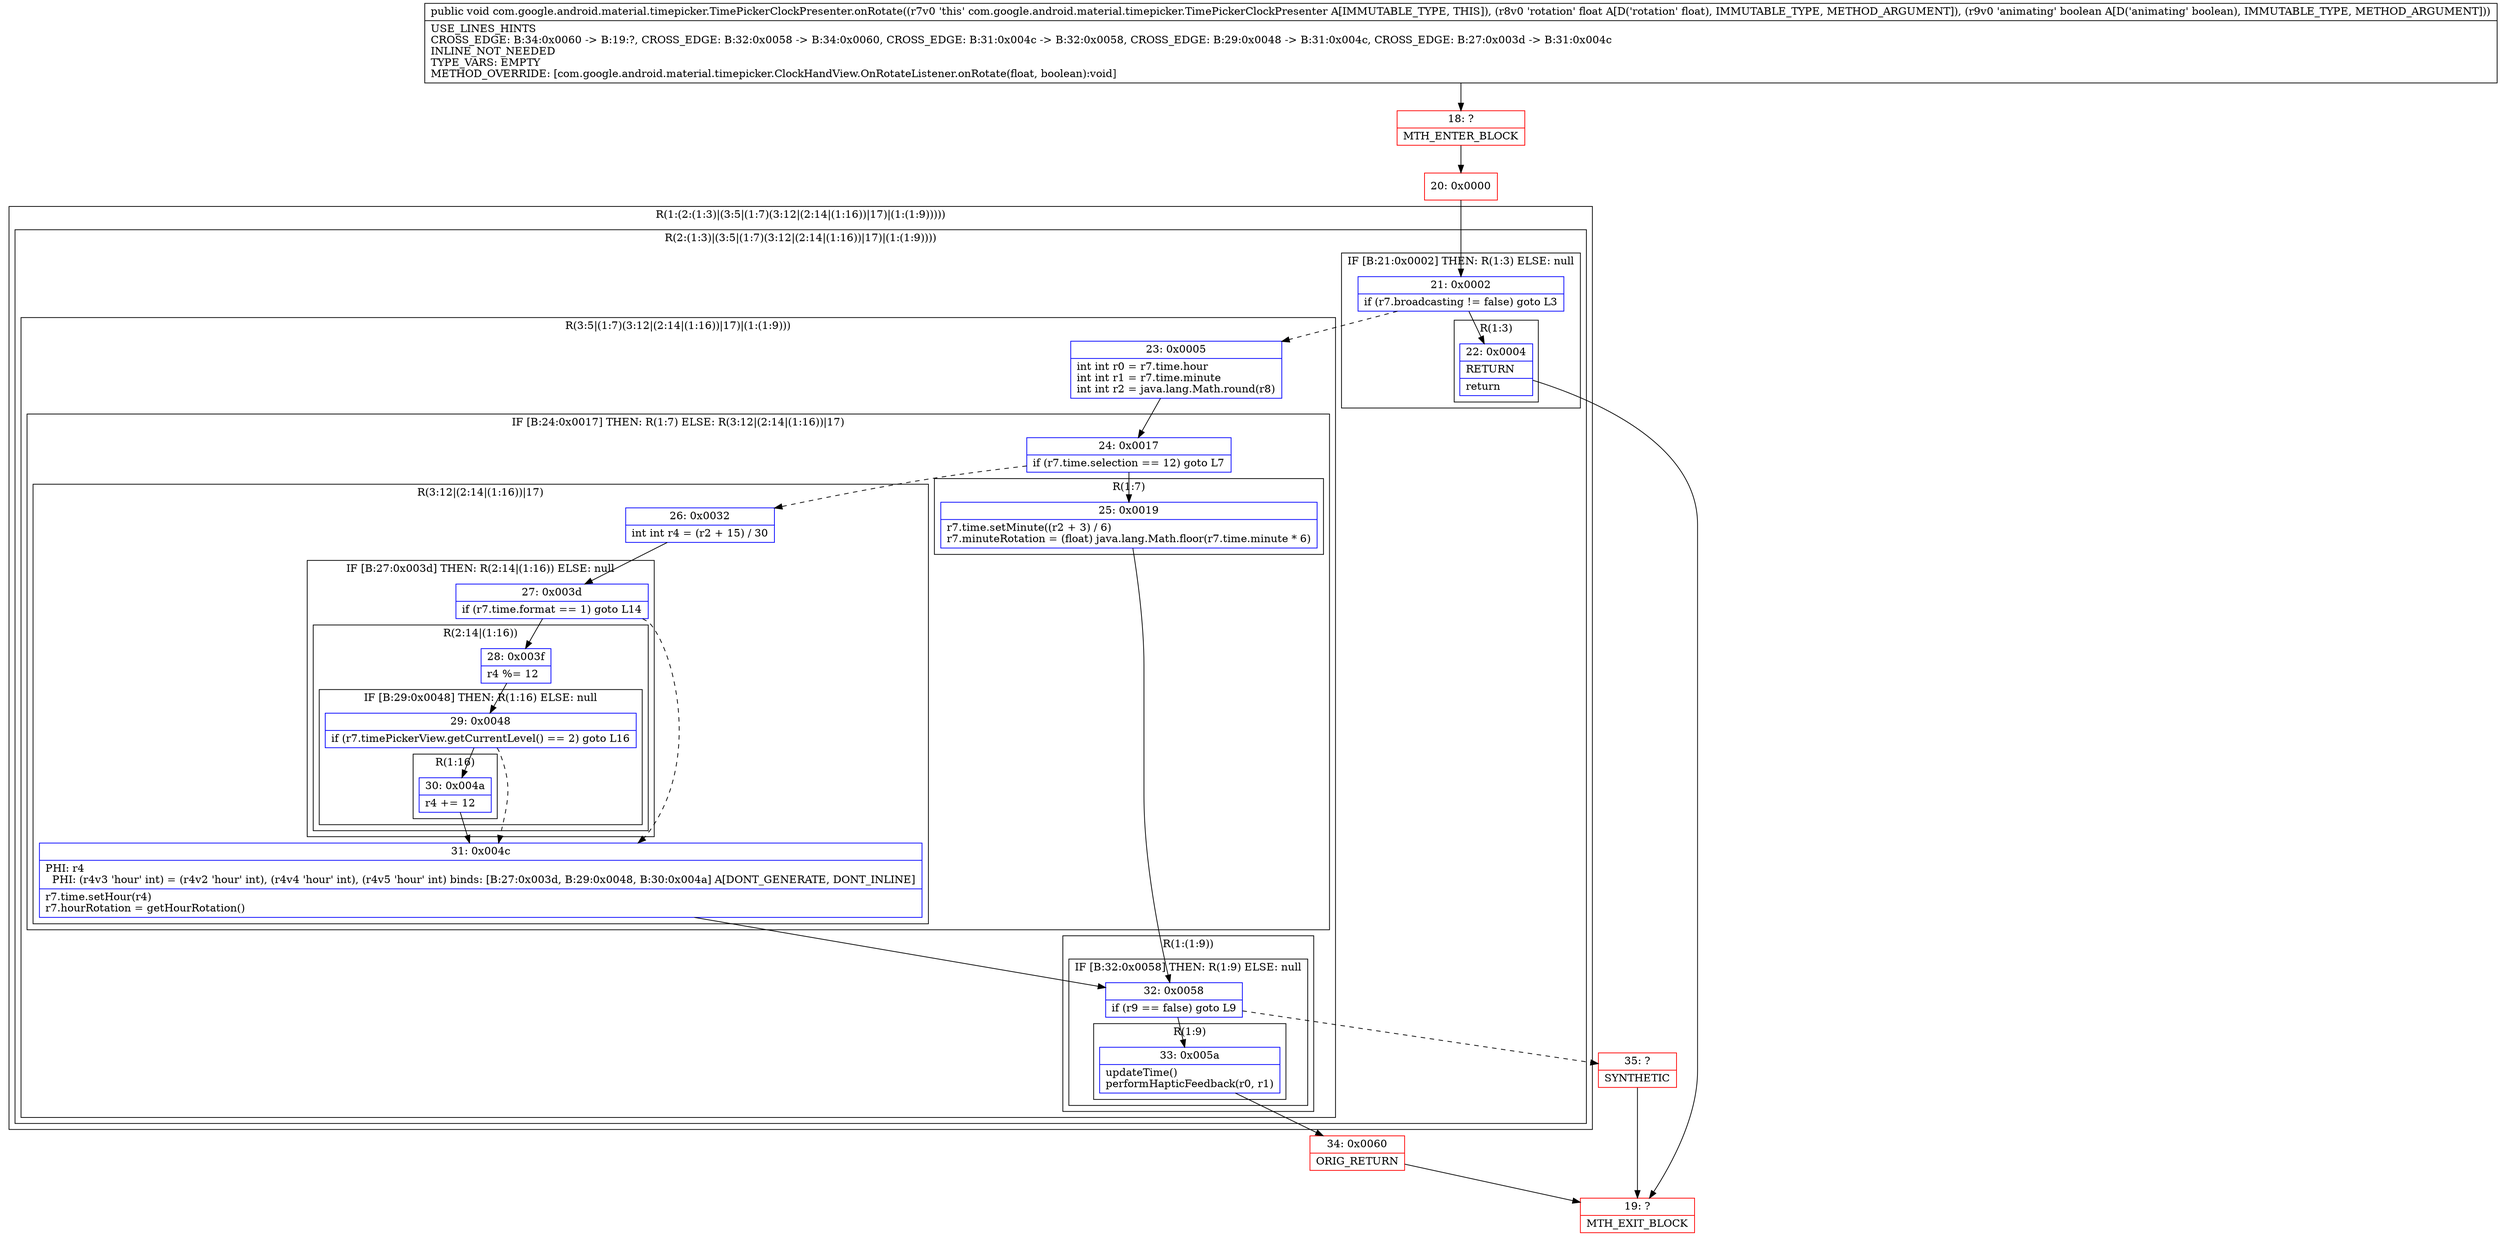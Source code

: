 digraph "CFG forcom.google.android.material.timepicker.TimePickerClockPresenter.onRotate(FZ)V" {
subgraph cluster_Region_44621462 {
label = "R(1:(2:(1:3)|(3:5|(1:7)(3:12|(2:14|(1:16))|17)|(1:(1:9)))))";
node [shape=record,color=blue];
subgraph cluster_Region_592059938 {
label = "R(2:(1:3)|(3:5|(1:7)(3:12|(2:14|(1:16))|17)|(1:(1:9))))";
node [shape=record,color=blue];
subgraph cluster_IfRegion_1327770628 {
label = "IF [B:21:0x0002] THEN: R(1:3) ELSE: null";
node [shape=record,color=blue];
Node_21 [shape=record,label="{21\:\ 0x0002|if (r7.broadcasting != false) goto L3\l}"];
subgraph cluster_Region_1612165360 {
label = "R(1:3)";
node [shape=record,color=blue];
Node_22 [shape=record,label="{22\:\ 0x0004|RETURN\l|return\l}"];
}
}
subgraph cluster_Region_1985545740 {
label = "R(3:5|(1:7)(3:12|(2:14|(1:16))|17)|(1:(1:9)))";
node [shape=record,color=blue];
Node_23 [shape=record,label="{23\:\ 0x0005|int int r0 = r7.time.hour\lint int r1 = r7.time.minute\lint int r2 = java.lang.Math.round(r8)\l}"];
subgraph cluster_IfRegion_613387786 {
label = "IF [B:24:0x0017] THEN: R(1:7) ELSE: R(3:12|(2:14|(1:16))|17)";
node [shape=record,color=blue];
Node_24 [shape=record,label="{24\:\ 0x0017|if (r7.time.selection == 12) goto L7\l}"];
subgraph cluster_Region_1806175207 {
label = "R(1:7)";
node [shape=record,color=blue];
Node_25 [shape=record,label="{25\:\ 0x0019|r7.time.setMinute((r2 + 3) \/ 6)\lr7.minuteRotation = (float) java.lang.Math.floor(r7.time.minute * 6)\l}"];
}
subgraph cluster_Region_1280858104 {
label = "R(3:12|(2:14|(1:16))|17)";
node [shape=record,color=blue];
Node_26 [shape=record,label="{26\:\ 0x0032|int int r4 = (r2 + 15) \/ 30\l}"];
subgraph cluster_IfRegion_1464283063 {
label = "IF [B:27:0x003d] THEN: R(2:14|(1:16)) ELSE: null";
node [shape=record,color=blue];
Node_27 [shape=record,label="{27\:\ 0x003d|if (r7.time.format == 1) goto L14\l}"];
subgraph cluster_Region_1913606425 {
label = "R(2:14|(1:16))";
node [shape=record,color=blue];
Node_28 [shape=record,label="{28\:\ 0x003f|r4 %= 12\l}"];
subgraph cluster_IfRegion_971865431 {
label = "IF [B:29:0x0048] THEN: R(1:16) ELSE: null";
node [shape=record,color=blue];
Node_29 [shape=record,label="{29\:\ 0x0048|if (r7.timePickerView.getCurrentLevel() == 2) goto L16\l}"];
subgraph cluster_Region_104296299 {
label = "R(1:16)";
node [shape=record,color=blue];
Node_30 [shape=record,label="{30\:\ 0x004a|r4 += 12\l}"];
}
}
}
}
Node_31 [shape=record,label="{31\:\ 0x004c|PHI: r4 \l  PHI: (r4v3 'hour' int) = (r4v2 'hour' int), (r4v4 'hour' int), (r4v5 'hour' int) binds: [B:27:0x003d, B:29:0x0048, B:30:0x004a] A[DONT_GENERATE, DONT_INLINE]\l|r7.time.setHour(r4)\lr7.hourRotation = getHourRotation()\l}"];
}
}
subgraph cluster_Region_1688263338 {
label = "R(1:(1:9))";
node [shape=record,color=blue];
subgraph cluster_IfRegion_1015539690 {
label = "IF [B:32:0x0058] THEN: R(1:9) ELSE: null";
node [shape=record,color=blue];
Node_32 [shape=record,label="{32\:\ 0x0058|if (r9 == false) goto L9\l}"];
subgraph cluster_Region_552240335 {
label = "R(1:9)";
node [shape=record,color=blue];
Node_33 [shape=record,label="{33\:\ 0x005a|updateTime()\lperformHapticFeedback(r0, r1)\l}"];
}
}
}
}
}
}
Node_18 [shape=record,color=red,label="{18\:\ ?|MTH_ENTER_BLOCK\l}"];
Node_20 [shape=record,color=red,label="{20\:\ 0x0000}"];
Node_19 [shape=record,color=red,label="{19\:\ ?|MTH_EXIT_BLOCK\l}"];
Node_34 [shape=record,color=red,label="{34\:\ 0x0060|ORIG_RETURN\l}"];
Node_35 [shape=record,color=red,label="{35\:\ ?|SYNTHETIC\l}"];
MethodNode[shape=record,label="{public void com.google.android.material.timepicker.TimePickerClockPresenter.onRotate((r7v0 'this' com.google.android.material.timepicker.TimePickerClockPresenter A[IMMUTABLE_TYPE, THIS]), (r8v0 'rotation' float A[D('rotation' float), IMMUTABLE_TYPE, METHOD_ARGUMENT]), (r9v0 'animating' boolean A[D('animating' boolean), IMMUTABLE_TYPE, METHOD_ARGUMENT]))  | USE_LINES_HINTS\lCROSS_EDGE: B:34:0x0060 \-\> B:19:?, CROSS_EDGE: B:32:0x0058 \-\> B:34:0x0060, CROSS_EDGE: B:31:0x004c \-\> B:32:0x0058, CROSS_EDGE: B:29:0x0048 \-\> B:31:0x004c, CROSS_EDGE: B:27:0x003d \-\> B:31:0x004c\lINLINE_NOT_NEEDED\lTYPE_VARS: EMPTY\lMETHOD_OVERRIDE: [com.google.android.material.timepicker.ClockHandView.OnRotateListener.onRotate(float, boolean):void]\l}"];
MethodNode -> Node_18;Node_21 -> Node_22;
Node_21 -> Node_23[style=dashed];
Node_22 -> Node_19;
Node_23 -> Node_24;
Node_24 -> Node_25;
Node_24 -> Node_26[style=dashed];
Node_25 -> Node_32;
Node_26 -> Node_27;
Node_27 -> Node_28;
Node_27 -> Node_31[style=dashed];
Node_28 -> Node_29;
Node_29 -> Node_30;
Node_29 -> Node_31[style=dashed];
Node_30 -> Node_31;
Node_31 -> Node_32;
Node_32 -> Node_33;
Node_32 -> Node_35[style=dashed];
Node_33 -> Node_34;
Node_18 -> Node_20;
Node_20 -> Node_21;
Node_34 -> Node_19;
Node_35 -> Node_19;
}

